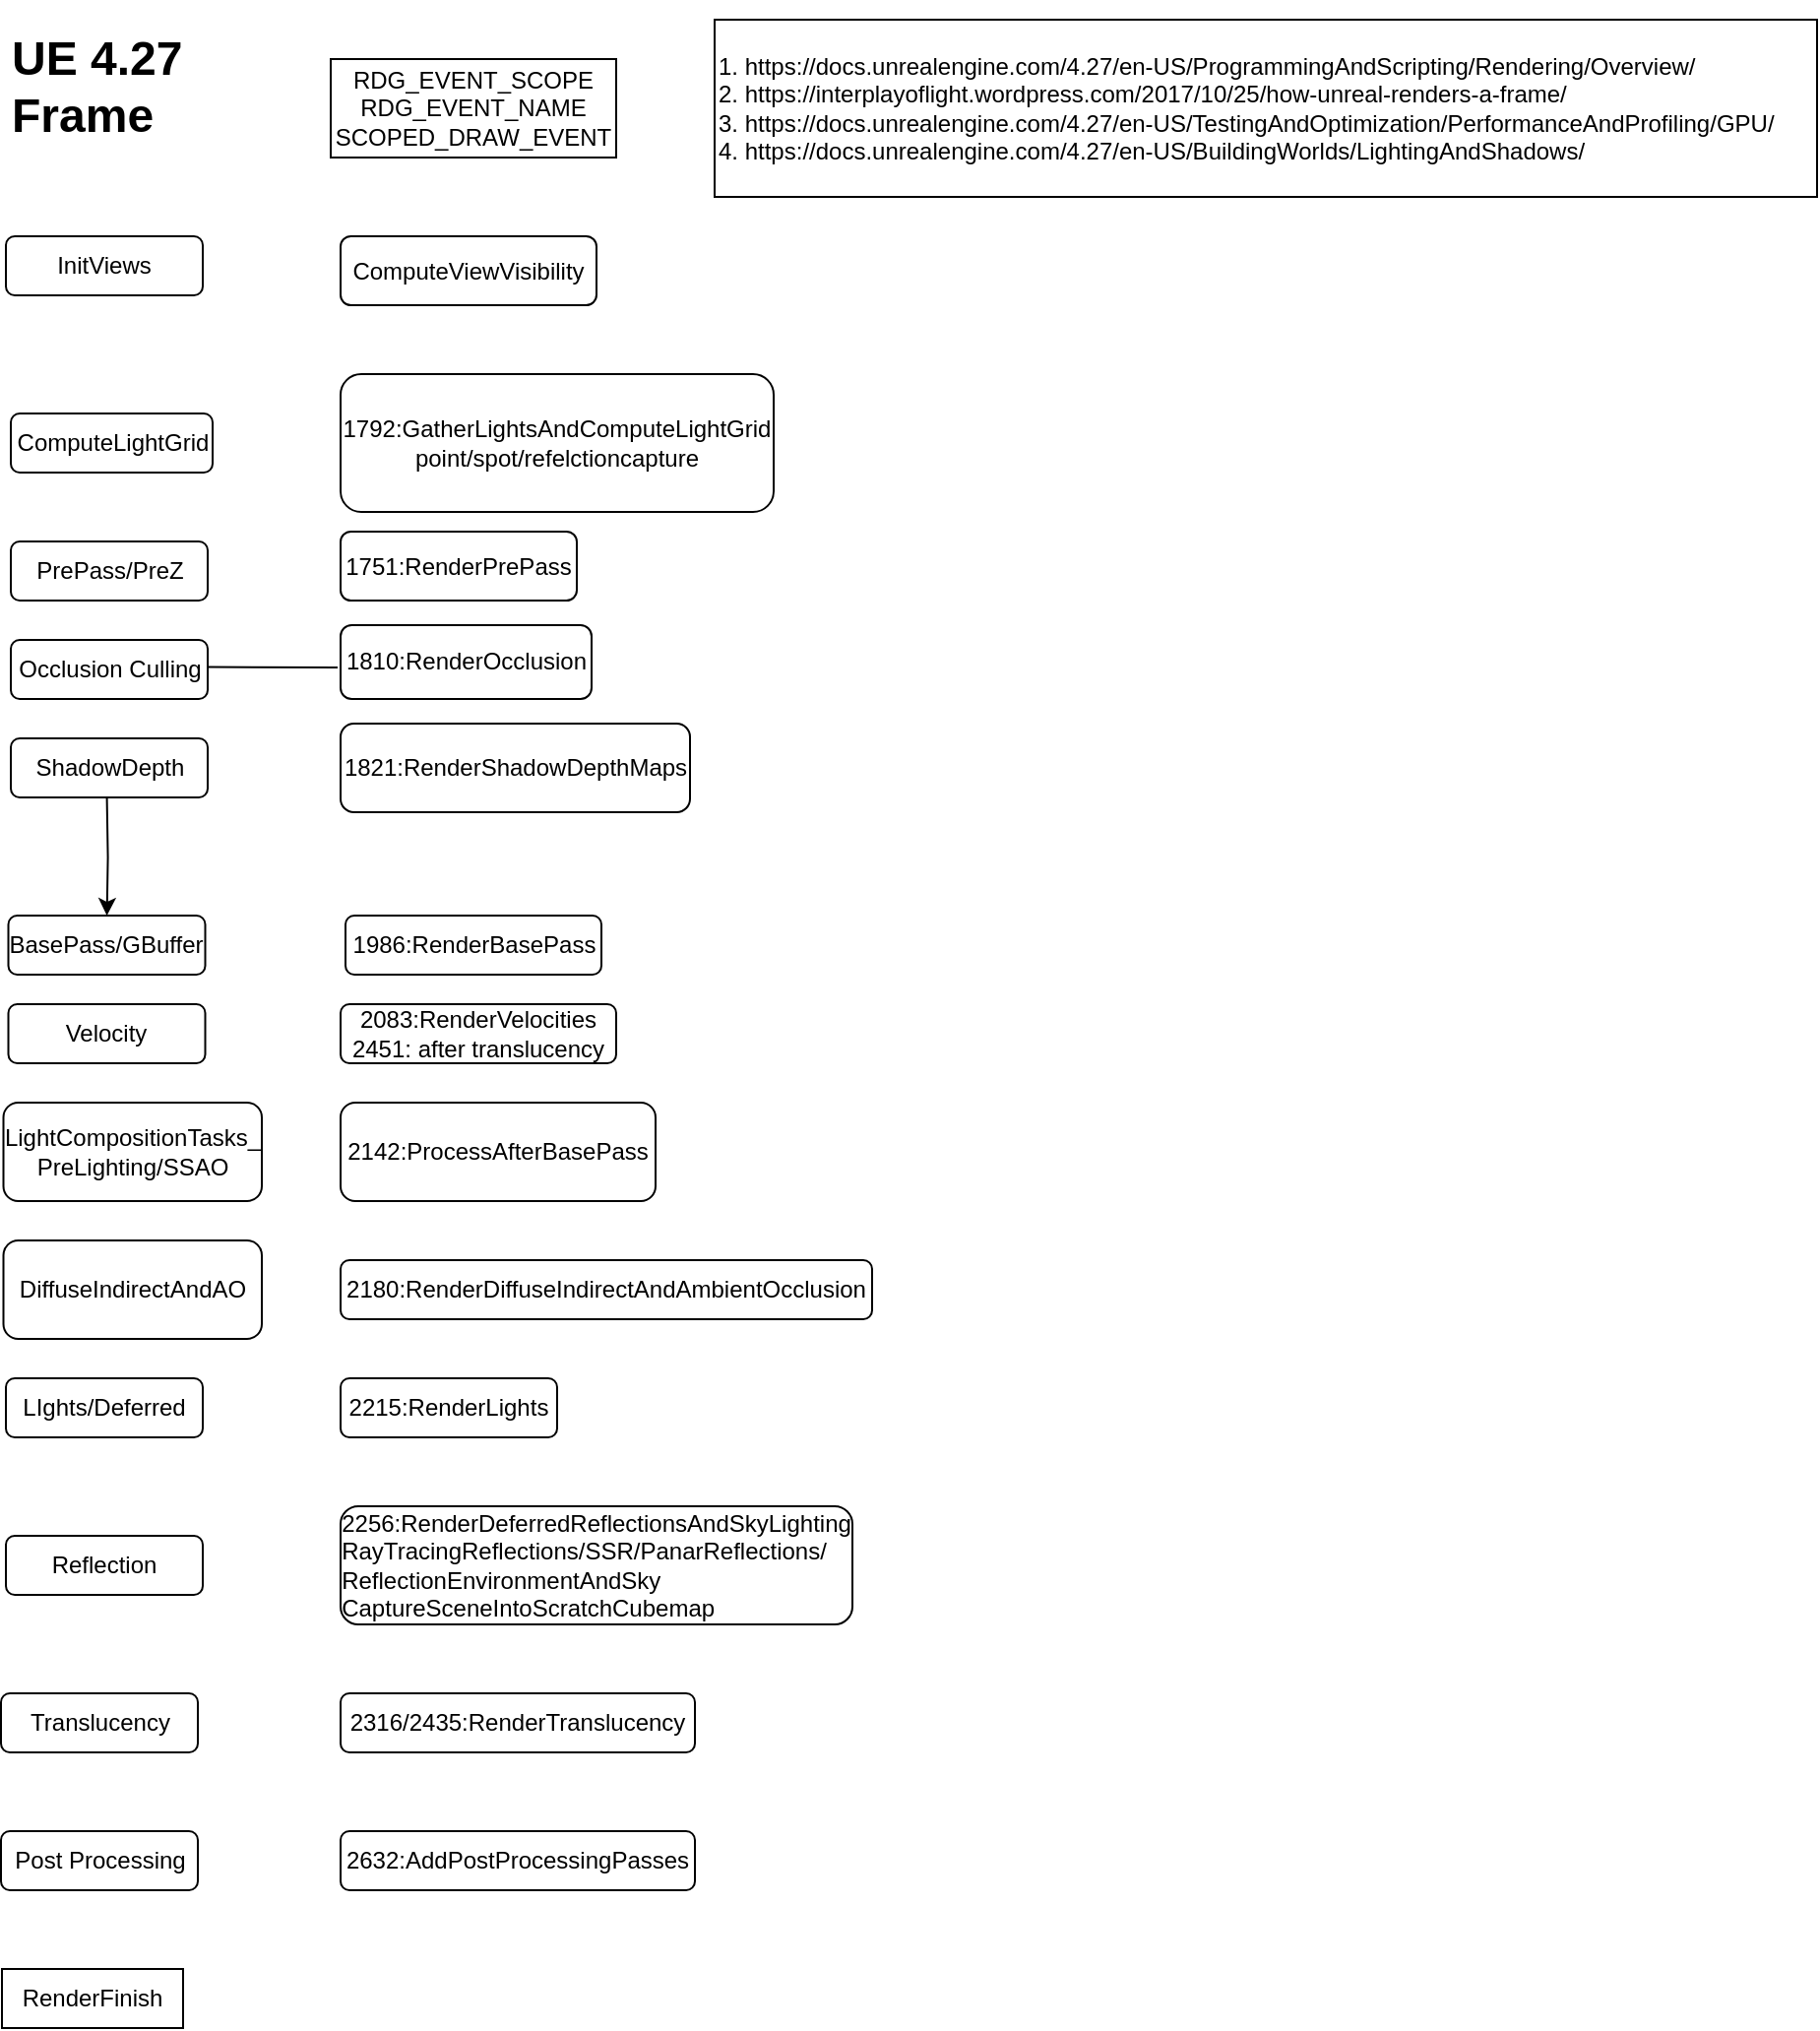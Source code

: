 <mxfile version="22.1.12" type="github">
  <diagram name="第 1 页" id="Ze0jnDnfLPyHOgXYB_ot">
    <mxGraphModel dx="1432" dy="890" grid="1" gridSize="10" guides="1" tooltips="1" connect="1" arrows="1" fold="1" page="1" pageScale="1" pageWidth="1169" pageHeight="1654" math="0" shadow="0">
      <root>
        <mxCell id="0" />
        <mxCell id="1" parent="0" />
        <mxCell id="qzIb_nU2oz7oTCQaS19U-2" value="InitViews" style="rounded=1;whiteSpace=wrap;html=1;" parent="1" vertex="1">
          <mxGeometry x="70" y="140" width="100" height="30" as="geometry" />
        </mxCell>
        <mxCell id="qzIb_nU2oz7oTCQaS19U-3" value="PrePass/PreZ" style="rounded=1;whiteSpace=wrap;html=1;" parent="1" vertex="1">
          <mxGeometry x="72.5" y="295" width="100" height="30" as="geometry" />
        </mxCell>
        <mxCell id="qzIb_nU2oz7oTCQaS19U-4" value="Occlusion Culling" style="rounded=1;whiteSpace=wrap;html=1;" parent="1" vertex="1">
          <mxGeometry x="72.5" y="345" width="100" height="30" as="geometry" />
        </mxCell>
        <mxCell id="qzIb_nU2oz7oTCQaS19U-5" value="ShadowDepth" style="rounded=1;whiteSpace=wrap;html=1;" parent="1" vertex="1">
          <mxGeometry x="72.5" y="395" width="100" height="30" as="geometry" />
        </mxCell>
        <mxCell id="qzIb_nU2oz7oTCQaS19U-8" value="" style="edgeStyle=orthogonalEdgeStyle;rounded=0;orthogonalLoop=1;jettySize=auto;html=1;" parent="1" target="qzIb_nU2oz7oTCQaS19U-7" edge="1">
          <mxGeometry relative="1" as="geometry">
            <mxPoint x="121.3" y="425" as="sourcePoint" />
          </mxGeometry>
        </mxCell>
        <mxCell id="qzIb_nU2oz7oTCQaS19U-7" value="BasePass/GBuffer" style="rounded=1;whiteSpace=wrap;html=1;" parent="1" vertex="1">
          <mxGeometry x="71.25" y="485" width="100" height="30" as="geometry" />
        </mxCell>
        <mxCell id="qzIb_nU2oz7oTCQaS19U-9" value="1810:RenderOcclusion" style="whiteSpace=wrap;html=1;rounded=1;" parent="1" vertex="1">
          <mxGeometry x="240" y="337.5" width="127.5" height="37.5" as="geometry" />
        </mxCell>
        <mxCell id="qzIb_nU2oz7oTCQaS19U-11" value="" style="endArrow=none;html=1;rounded=0;" parent="1" edge="1">
          <mxGeometry width="50" height="50" relative="1" as="geometry">
            <mxPoint x="172.5" y="358.75" as="sourcePoint" />
            <mxPoint x="238.5" y="359" as="targetPoint" />
          </mxGeometry>
        </mxCell>
        <mxCell id="qzIb_nU2oz7oTCQaS19U-14" value="LIghts/Deferred" style="rounded=1;whiteSpace=wrap;html=1;" parent="1" vertex="1">
          <mxGeometry x="70" y="720" width="100" height="30" as="geometry" />
        </mxCell>
        <mxCell id="qzIb_nU2oz7oTCQaS19U-15" value="LightCompositionTasks_&lt;br&gt;PreLighting/SSAO" style="rounded=1;whiteSpace=wrap;html=1;" parent="1" vertex="1">
          <mxGeometry x="68.75" y="580" width="131.25" height="50" as="geometry" />
        </mxCell>
        <mxCell id="qzIb_nU2oz7oTCQaS19U-16" value="2142:ProcessAfterBasePass" style="rounded=1;whiteSpace=wrap;html=1;" parent="1" vertex="1">
          <mxGeometry x="240" y="580" width="160" height="50" as="geometry" />
        </mxCell>
        <mxCell id="qzIb_nU2oz7oTCQaS19U-17" value="1986:RenderBasePass" style="rounded=1;whiteSpace=wrap;html=1;" parent="1" vertex="1">
          <mxGeometry x="242.5" y="485" width="130" height="30" as="geometry" />
        </mxCell>
        <mxCell id="qzIb_nU2oz7oTCQaS19U-18" value="Reflection" style="rounded=1;whiteSpace=wrap;html=1;" parent="1" vertex="1">
          <mxGeometry x="70" y="800" width="100" height="30" as="geometry" />
        </mxCell>
        <mxCell id="qzIb_nU2oz7oTCQaS19U-19" value="DiffuseIndirectAndAO" style="rounded=1;whiteSpace=wrap;html=1;" parent="1" vertex="1">
          <mxGeometry x="68.75" y="650" width="131.25" height="50" as="geometry" />
        </mxCell>
        <mxCell id="qzIb_nU2oz7oTCQaS19U-20" value="2215:RenderLights" style="rounded=1;whiteSpace=wrap;html=1;" parent="1" vertex="1">
          <mxGeometry x="240" y="720" width="110" height="30" as="geometry" />
        </mxCell>
        <mxCell id="qzIb_nU2oz7oTCQaS19U-21" value="2256:RenderDeferredReflectionsAndSkyLighting&lt;br&gt;&lt;div style=&quot;text-align: left;&quot;&gt;&lt;span style=&quot;background-color: initial;&quot;&gt;RayTracingReflections/SSR/&lt;/span&gt;&lt;span style=&quot;background-color: initial;&quot;&gt;PanarReflections/&lt;/span&gt;&lt;/div&gt;&lt;div style=&quot;text-align: left;&quot;&gt;ReflectionEnvironmentAndSky&lt;br&gt;&lt;/div&gt;&lt;div style=&quot;text-align: left;&quot;&gt;CaptureSceneIntoScratchCubemap&lt;br&gt;&lt;/div&gt;" style="rounded=1;html=1;whiteSpace=wrap;" parent="1" vertex="1">
          <mxGeometry x="240" y="785" width="260" height="60" as="geometry" />
        </mxCell>
        <mxCell id="qzIb_nU2oz7oTCQaS19U-22" value="RDG_EVENT_SCOPE&lt;br&gt;RDG_EVENT_NAME&lt;br&gt;SCOPED_DRAW_EVENT" style="rounded=0;whiteSpace=wrap;html=1;" parent="1" vertex="1">
          <mxGeometry x="235" y="50" width="145" height="50" as="geometry" />
        </mxCell>
        <mxCell id="qzIb_nU2oz7oTCQaS19U-23" value="Post Processing" style="rounded=1;whiteSpace=wrap;html=1;" parent="1" vertex="1">
          <mxGeometry x="67.5" y="950" width="100" height="30" as="geometry" />
        </mxCell>
        <mxCell id="qzIb_nU2oz7oTCQaS19U-24" value="1.&amp;nbsp;https://docs.unrealengine.com/4.27/en-US/ProgrammingAndScripting/Rendering/Overview/&lt;br&gt;2.&amp;nbsp;https://interplayoflight.wordpress.com/2017/10/25/how-unreal-renders-a-frame/&lt;br&gt;3. https://docs.unrealengine.com/4.27/en-US/TestingAndOptimization/PerformanceAndProfiling/GPU/&lt;br&gt;4.&amp;nbsp;https://docs.unrealengine.com/4.27/en-US/BuildingWorlds/LightingAndShadows/" style="rounded=0;whiteSpace=wrap;html=1;align=left;" parent="1" vertex="1">
          <mxGeometry x="430" y="30" width="560" height="90" as="geometry" />
        </mxCell>
        <mxCell id="qzIb_nU2oz7oTCQaS19U-25" value="&lt;h1&gt;&lt;span style=&quot;background-color: initial;&quot;&gt;UE 4.27 Frame&lt;/span&gt;&lt;/h1&gt;" style="text;html=1;strokeColor=none;fillColor=none;spacing=5;spacingTop=-20;whiteSpace=wrap;overflow=hidden;rounded=0;" parent="1" vertex="1">
          <mxGeometry x="67.5" y="30" width="108.12" height="70" as="geometry" />
        </mxCell>
        <mxCell id="qzIb_nU2oz7oTCQaS19U-26" value="1821:RenderShadowDepthMaps" style="whiteSpace=wrap;html=1;rounded=1;" parent="1" vertex="1">
          <mxGeometry x="240" y="387.5" width="177.5" height="45" as="geometry" />
        </mxCell>
        <mxCell id="qzIb_nU2oz7oTCQaS19U-27" value="1751:RenderPrePass" style="whiteSpace=wrap;html=1;rounded=1;" parent="1" vertex="1">
          <mxGeometry x="240" y="290" width="120" height="35" as="geometry" />
        </mxCell>
        <mxCell id="3Jz11YxkzCiiRIhrIA6I-1" value="ComputeLightGrid" style="rounded=1;whiteSpace=wrap;html=1;" parent="1" vertex="1">
          <mxGeometry x="72.5" y="230" width="102.5" height="30" as="geometry" />
        </mxCell>
        <mxCell id="3Jz11YxkzCiiRIhrIA6I-2" value="1792:GatherLightsAndComputeLightGrid&lt;br&gt;point/spot/refelctioncapture" style="whiteSpace=wrap;html=1;rounded=1;" parent="1" vertex="1">
          <mxGeometry x="240" y="210" width="220" height="70" as="geometry" />
        </mxCell>
        <mxCell id="3Jz11YxkzCiiRIhrIA6I-3" value="Velocity" style="rounded=1;whiteSpace=wrap;html=1;" parent="1" vertex="1">
          <mxGeometry x="71.25" y="530" width="100" height="30" as="geometry" />
        </mxCell>
        <mxCell id="3Jz11YxkzCiiRIhrIA6I-7" value="2083:RenderVelocities&lt;br&gt;2451: after translucency" style="rounded=1;whiteSpace=wrap;html=1;" parent="1" vertex="1">
          <mxGeometry x="240" y="530" width="140" height="30" as="geometry" />
        </mxCell>
        <mxCell id="3Jz11YxkzCiiRIhrIA6I-8" value="Translucency" style="rounded=1;whiteSpace=wrap;html=1;" parent="1" vertex="1">
          <mxGeometry x="67.5" y="880" width="100" height="30" as="geometry" />
        </mxCell>
        <mxCell id="3Jz11YxkzCiiRIhrIA6I-9" value="2180:RenderDiffuseIndirectAndAmbientOcclusion" style="rounded=1;whiteSpace=wrap;html=1;" parent="1" vertex="1">
          <mxGeometry x="240" y="660" width="270" height="30" as="geometry" />
        </mxCell>
        <mxCell id="3Jz11YxkzCiiRIhrIA6I-10" value="2316/2435:RenderTranslucency" style="rounded=1;whiteSpace=wrap;html=1;" parent="1" vertex="1">
          <mxGeometry x="240" y="880" width="180" height="30" as="geometry" />
        </mxCell>
        <mxCell id="3Jz11YxkzCiiRIhrIA6I-12" value="2632:AddPostProcessingPasses" style="rounded=1;whiteSpace=wrap;html=1;" parent="1" vertex="1">
          <mxGeometry x="240" y="950" width="180" height="30" as="geometry" />
        </mxCell>
        <mxCell id="3Jz11YxkzCiiRIhrIA6I-13" value="RenderFinish" style="rounded=0;whiteSpace=wrap;html=1;" parent="1" vertex="1">
          <mxGeometry x="68" y="1020" width="92" height="30" as="geometry" />
        </mxCell>
        <mxCell id="0Bp1s11JQwUqamBTTuxq-2" value="ComputeViewVisibility" style="whiteSpace=wrap;html=1;rounded=1;" vertex="1" parent="1">
          <mxGeometry x="240" y="140" width="130" height="35" as="geometry" />
        </mxCell>
      </root>
    </mxGraphModel>
  </diagram>
</mxfile>
